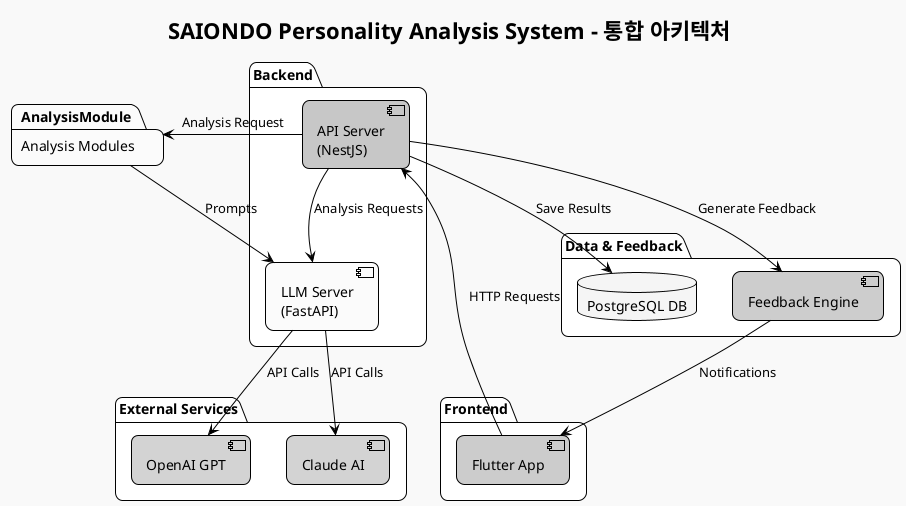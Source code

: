 @startuml SAIONDO Personality Analysis System Architecture
!theme plain
skinparam componentStyle uml2
skinparam shadowing false
skinparam roundcorner 15
skinparam monochrome true
skinparam backgroundColor #F9F9F9
skinparam ArrowColor Black
skinparam ArrowFontColor Black
skinparam defaultFontName "Nanum Gothic"

title SAIONDO Personality Analysis System - 통합 아키텍처

package "Frontend" {
    [Flutter App] as Flutter #LightBlue
}

package "Backend" {
    [API Server\n(NestJS)] as API #LightGreen
    [LLM Server\n(FastAPI)] as LLM #LightYellow
}

package "Analysis Modules" as AnalysisModule #LightYellow {
}

package "External Services" {
    [OpenAI GPT] as OpenAI #LightGray
    [Claude AI] as Claude #LightGray
}

package "Data & Feedback" {
    database "PostgreSQL DB" as DB #LightCyan
    [Feedback Engine] as Feedback #LightPink
}

' Main flow
Flutter --> API : HTTP Requests
API --> LLM : Analysis Requests
LLM --> OpenAI : API Calls
LLM --> Claude : API Calls

' Analysis modules
API --> AnalysisModule : Analysis Request

' Data & feedback
API --> DB : Save Results
API --> Feedback : Generate Feedback
Feedback --> Flutter : Notifications

' Analysis to LLM
AnalysisModule --> LLM : Prompts

@enduml
